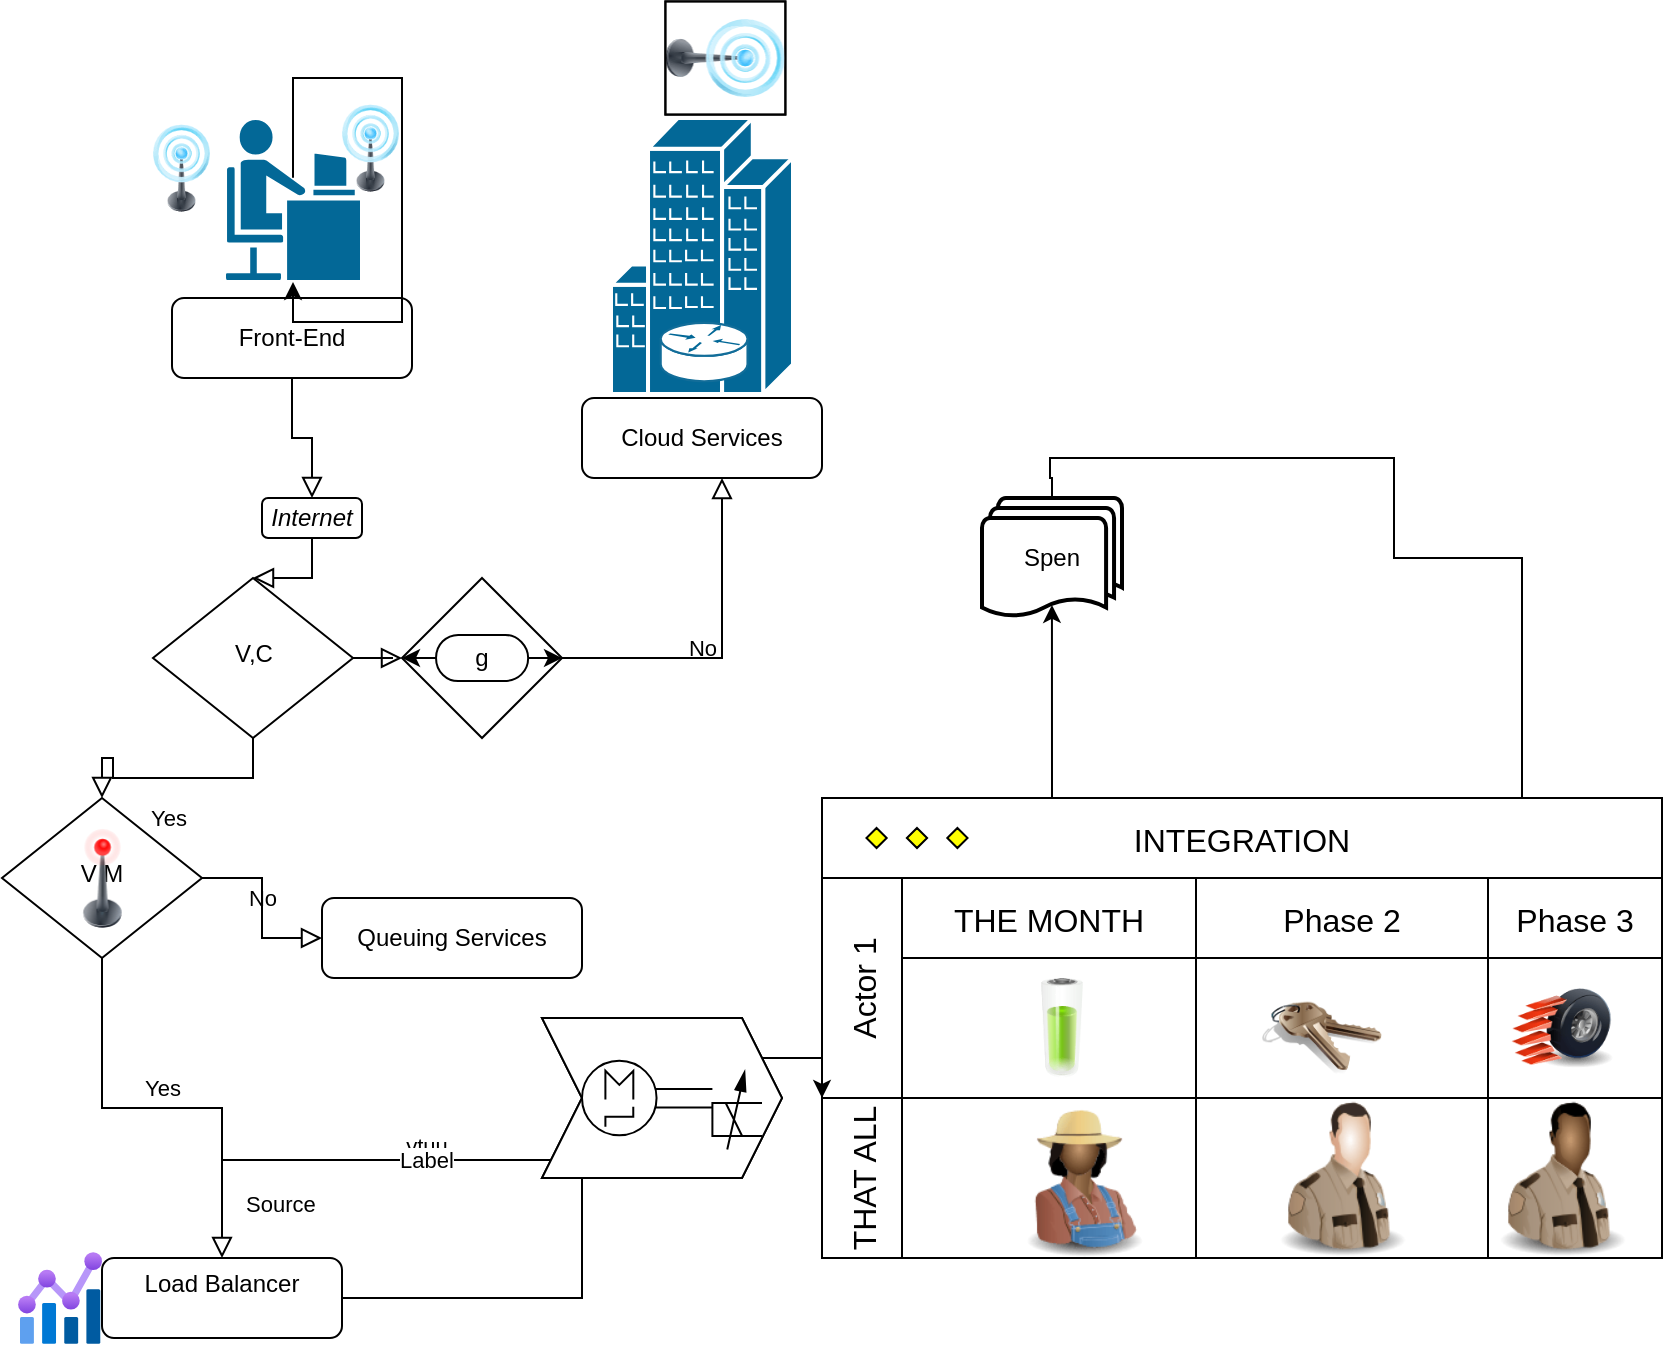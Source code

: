 <mxfile version="24.7.6">
  <diagram id="C5RBs43oDa-KdzZeNtuy" name="Page-1">
    <mxGraphModel dx="1114" dy="1775" grid="1" gridSize="10" guides="1" tooltips="1" connect="1" arrows="1" fold="1" page="1" pageScale="1" pageWidth="827" pageHeight="1169" math="0" shadow="0">
      <root>
        <mxCell id="WIyWlLk6GJQsqaUBKTNV-0" />
        <mxCell id="WIyWlLk6GJQsqaUBKTNV-1" parent="WIyWlLk6GJQsqaUBKTNV-0" />
        <mxCell id="WIyWlLk6GJQsqaUBKTNV-2" value="" style="rounded=0;html=1;jettySize=auto;orthogonalLoop=1;fontSize=11;endArrow=block;endFill=0;endSize=8;strokeWidth=1;shadow=0;labelBackgroundColor=none;edgeStyle=orthogonalEdgeStyle;" parent="WIyWlLk6GJQsqaUBKTNV-1" source="cN8vLHwPZhZ4Xk_SkVCp-0" target="WIyWlLk6GJQsqaUBKTNV-6" edge="1">
          <mxGeometry relative="1" as="geometry" />
        </mxCell>
        <mxCell id="WIyWlLk6GJQsqaUBKTNV-3" value="Front-End" style="rounded=1;whiteSpace=wrap;html=1;fontSize=12;glass=0;strokeWidth=1;shadow=0;" parent="WIyWlLk6GJQsqaUBKTNV-1" vertex="1">
          <mxGeometry x="165" y="30" width="120" height="40" as="geometry" />
        </mxCell>
        <mxCell id="WIyWlLk6GJQsqaUBKTNV-4" value="Yes" style="rounded=0;html=1;jettySize=auto;orthogonalLoop=1;fontSize=11;endArrow=block;endFill=0;endSize=8;strokeWidth=1;shadow=0;labelBackgroundColor=none;edgeStyle=orthogonalEdgeStyle;" parent="WIyWlLk6GJQsqaUBKTNV-1" source="WIyWlLk6GJQsqaUBKTNV-6" target="WIyWlLk6GJQsqaUBKTNV-10" edge="1">
          <mxGeometry y="20" relative="1" as="geometry">
            <mxPoint as="offset" />
          </mxGeometry>
        </mxCell>
        <mxCell id="WIyWlLk6GJQsqaUBKTNV-5" value="No" style="edgeStyle=orthogonalEdgeStyle;rounded=0;html=1;jettySize=auto;orthogonalLoop=1;fontSize=11;endArrow=block;endFill=0;endSize=8;strokeWidth=1;shadow=0;labelBackgroundColor=none;" parent="WIyWlLk6GJQsqaUBKTNV-1" source="36a9kYMfMAS5ei_OKQ5W-0" target="WIyWlLk6GJQsqaUBKTNV-7" edge="1">
          <mxGeometry y="10" relative="1" as="geometry">
            <mxPoint as="offset" />
            <Array as="points">
              <mxPoint x="440" y="210" />
            </Array>
          </mxGeometry>
        </mxCell>
        <mxCell id="WIyWlLk6GJQsqaUBKTNV-6" value="V,C" style="rhombus;whiteSpace=wrap;html=1;shadow=0;fontFamily=Helvetica;fontSize=12;align=center;strokeWidth=1;spacing=6;spacingTop=-4;" parent="WIyWlLk6GJQsqaUBKTNV-1" vertex="1">
          <mxGeometry x="155.5" y="170" width="100" height="80" as="geometry" />
        </mxCell>
        <mxCell id="WIyWlLk6GJQsqaUBKTNV-7" value="Cloud Services" style="rounded=1;whiteSpace=wrap;html=1;fontSize=12;glass=0;strokeWidth=1;shadow=0;" parent="WIyWlLk6GJQsqaUBKTNV-1" vertex="1">
          <mxGeometry x="370" y="80" width="120" height="40" as="geometry" />
        </mxCell>
        <mxCell id="WIyWlLk6GJQsqaUBKTNV-8" value="No" style="rounded=0;html=1;jettySize=auto;orthogonalLoop=1;fontSize=11;endArrow=block;endFill=0;endSize=8;strokeWidth=1;shadow=0;labelBackgroundColor=none;edgeStyle=orthogonalEdgeStyle;" parent="WIyWlLk6GJQsqaUBKTNV-1" source="WIyWlLk6GJQsqaUBKTNV-10" target="WIyWlLk6GJQsqaUBKTNV-11" edge="1">
          <mxGeometry x="0.333" y="20" relative="1" as="geometry">
            <mxPoint as="offset" />
          </mxGeometry>
        </mxCell>
        <mxCell id="WIyWlLk6GJQsqaUBKTNV-9" value="Yes" style="edgeStyle=orthogonalEdgeStyle;rounded=0;html=1;jettySize=auto;orthogonalLoop=1;fontSize=11;endArrow=block;endFill=0;endSize=8;strokeWidth=1;shadow=0;labelBackgroundColor=none;" parent="WIyWlLk6GJQsqaUBKTNV-1" source="WIyWlLk6GJQsqaUBKTNV-10" target="WIyWlLk6GJQsqaUBKTNV-12" edge="1">
          <mxGeometry y="10" relative="1" as="geometry">
            <mxPoint as="offset" />
          </mxGeometry>
        </mxCell>
        <mxCell id="WIyWlLk6GJQsqaUBKTNV-10" value="V M" style="rhombus;whiteSpace=wrap;html=1;shadow=0;fontFamily=Helvetica;fontSize=12;align=center;strokeWidth=1;spacing=6;spacingTop=-4;" parent="WIyWlLk6GJQsqaUBKTNV-1" vertex="1">
          <mxGeometry x="80" y="280" width="100" height="80" as="geometry" />
        </mxCell>
        <mxCell id="WIyWlLk6GJQsqaUBKTNV-11" value="Queuing Services" style="rounded=1;whiteSpace=wrap;html=1;fontSize=12;glass=0;strokeWidth=1;shadow=0;" parent="WIyWlLk6GJQsqaUBKTNV-1" vertex="1">
          <mxGeometry x="240" y="330" width="130" height="40" as="geometry" />
        </mxCell>
        <mxCell id="K9lmm6ITHRkYkjCh9aoi-13" style="edgeStyle=orthogonalEdgeStyle;rounded=0;orthogonalLoop=1;jettySize=auto;html=1;exitX=1;exitY=0.5;exitDx=0;exitDy=0;entryX=0;entryY=0;entryDx=0;entryDy=0;entryPerimeter=0;" parent="WIyWlLk6GJQsqaUBKTNV-1" source="WIyWlLk6GJQsqaUBKTNV-12" target="K9lmm6ITHRkYkjCh9aoi-9" edge="1">
          <mxGeometry relative="1" as="geometry">
            <mxPoint x="370" y="520" as="targetPoint" />
            <mxPoint x="200" y="630" as="sourcePoint" />
          </mxGeometry>
        </mxCell>
        <mxCell id="WIyWlLk6GJQsqaUBKTNV-12" value="Load Balancer&lt;div&gt;&lt;br&gt;&lt;/div&gt;" style="rounded=1;whiteSpace=wrap;html=1;fontSize=12;glass=0;strokeWidth=1;shadow=0;" parent="WIyWlLk6GJQsqaUBKTNV-1" vertex="1">
          <mxGeometry x="130" y="510" width="120" height="40" as="geometry" />
        </mxCell>
        <mxCell id="K9lmm6ITHRkYkjCh9aoi-0" value="INTEGRATION" style="shape=table;childLayout=tableLayout;startSize=40;collapsible=0;recursiveResize=0;expand=0;fontSize=16;" parent="WIyWlLk6GJQsqaUBKTNV-1" vertex="1">
          <mxGeometry x="490" y="280" width="420" height="230" as="geometry" />
        </mxCell>
        <mxCell id="K9lmm6ITHRkYkjCh9aoi-1" value="Actor 1" style="shape=tableRow;horizontal=0;swimlaneHead=0;swimlaneBody=0;top=0;left=0;strokeColor=inherit;bottom=0;right=0;dropTarget=0;fontStyle=0;fillColor=none;points=[[0,0.5],[1,0.5]];portConstraint=eastwest;startSize=40;collapsible=0;recursiveResize=0;expand=0;fontSize=16;" parent="K9lmm6ITHRkYkjCh9aoi-0" vertex="1">
          <mxGeometry y="40" width="420" height="110" as="geometry" />
        </mxCell>
        <mxCell id="K9lmm6ITHRkYkjCh9aoi-2" value="THE MONTH" style="swimlane;swimlaneHead=0;swimlaneBody=0;fontStyle=0;strokeColor=inherit;connectable=0;fillColor=none;startSize=40;collapsible=0;recursiveResize=0;expand=0;fontSize=16;" parent="K9lmm6ITHRkYkjCh9aoi-1" vertex="1">
          <mxGeometry x="40" width="147" height="110" as="geometry">
            <mxRectangle width="147" height="110" as="alternateBounds" />
          </mxGeometry>
        </mxCell>
        <mxCell id="G1_ArWrjhfc6JRguIi_L-3" value="" style="image;html=1;image=img/lib/clip_art/general/Battery_75_128x128.png" parent="K9lmm6ITHRkYkjCh9aoi-2" vertex="1">
          <mxGeometry x="40" y="50" width="80" height="50" as="geometry" />
        </mxCell>
        <mxCell id="K9lmm6ITHRkYkjCh9aoi-3" value="Phase 2" style="swimlane;swimlaneHead=0;swimlaneBody=0;fontStyle=0;strokeColor=inherit;connectable=0;fillColor=none;startSize=40;collapsible=0;recursiveResize=0;expand=0;fontSize=16;" parent="K9lmm6ITHRkYkjCh9aoi-1" vertex="1">
          <mxGeometry x="187" width="146" height="110" as="geometry">
            <mxRectangle width="146" height="110" as="alternateBounds" />
          </mxGeometry>
        </mxCell>
        <mxCell id="G1_ArWrjhfc6JRguIi_L-4" value="" style="image;html=1;image=img/lib/clip_art/general/Keys_128x128.png" parent="K9lmm6ITHRkYkjCh9aoi-3" vertex="1">
          <mxGeometry x="33" y="40" width="60" height="80" as="geometry" />
        </mxCell>
        <mxCell id="K9lmm6ITHRkYkjCh9aoi-4" value="Phase 3" style="swimlane;swimlaneHead=0;swimlaneBody=0;fontStyle=0;strokeColor=inherit;connectable=0;fillColor=none;startSize=40;collapsible=0;recursiveResize=0;expand=0;fontSize=16;" parent="K9lmm6ITHRkYkjCh9aoi-1" vertex="1">
          <mxGeometry x="333" width="87" height="110" as="geometry">
            <mxRectangle width="87" height="110" as="alternateBounds" />
          </mxGeometry>
        </mxCell>
        <mxCell id="G1_ArWrjhfc6JRguIi_L-6" value="" style="image;html=1;image=img/lib/clip_art/general/Tire_128x128.png" parent="K9lmm6ITHRkYkjCh9aoi-4" vertex="1">
          <mxGeometry x="-3" y="55" width="80" height="40" as="geometry" />
        </mxCell>
        <mxCell id="K9lmm6ITHRkYkjCh9aoi-9" value="THAT ALL" style="shape=tableRow;horizontal=0;swimlaneHead=0;swimlaneBody=0;top=0;left=0;strokeColor=inherit;bottom=0;right=0;dropTarget=0;fontStyle=0;fillColor=none;points=[[0,0.5],[1,0.5]];portConstraint=eastwest;startSize=40;collapsible=0;recursiveResize=0;expand=0;fontSize=16;" parent="K9lmm6ITHRkYkjCh9aoi-0" vertex="1">
          <mxGeometry y="150" width="420" height="80" as="geometry" />
        </mxCell>
        <mxCell id="K9lmm6ITHRkYkjCh9aoi-10" value="" style="swimlane;swimlaneHead=0;swimlaneBody=0;fontStyle=0;connectable=0;strokeColor=inherit;fillColor=none;startSize=0;collapsible=0;recursiveResize=0;expand=0;fontSize=16;" parent="K9lmm6ITHRkYkjCh9aoi-9" vertex="1">
          <mxGeometry x="40" width="147" height="80" as="geometry">
            <mxRectangle width="147" height="80" as="alternateBounds" />
          </mxGeometry>
        </mxCell>
        <mxCell id="G1_ArWrjhfc6JRguIi_L-7" value="" style="image;html=1;image=img/lib/clip_art/people/Farmer_Woman_Black_128x128.png" parent="K9lmm6ITHRkYkjCh9aoi-10" vertex="1">
          <mxGeometry x="50" width="80" height="80" as="geometry" />
        </mxCell>
        <mxCell id="K9lmm6ITHRkYkjCh9aoi-11" value="" style="swimlane;swimlaneHead=0;swimlaneBody=0;fontStyle=0;connectable=0;strokeColor=inherit;fillColor=none;startSize=0;collapsible=0;recursiveResize=0;expand=0;fontSize=16;" parent="K9lmm6ITHRkYkjCh9aoi-9" vertex="1">
          <mxGeometry x="187" width="146" height="80" as="geometry">
            <mxRectangle width="146" height="80" as="alternateBounds" />
          </mxGeometry>
        </mxCell>
        <mxCell id="G1_ArWrjhfc6JRguIi_L-8" value="" style="image;html=1;image=img/lib/clip_art/people/Security_Man_128x128.png" parent="K9lmm6ITHRkYkjCh9aoi-11" vertex="1">
          <mxGeometry x="33" width="80" height="80" as="geometry" />
        </mxCell>
        <mxCell id="K9lmm6ITHRkYkjCh9aoi-12" value="" style="swimlane;swimlaneHead=0;swimlaneBody=0;fontStyle=0;connectable=0;strokeColor=inherit;fillColor=none;startSize=0;collapsible=0;recursiveResize=0;expand=0;fontSize=16;" parent="K9lmm6ITHRkYkjCh9aoi-9" vertex="1">
          <mxGeometry x="333" width="87" height="80" as="geometry">
            <mxRectangle width="87" height="80" as="alternateBounds" />
          </mxGeometry>
        </mxCell>
        <mxCell id="G1_ArWrjhfc6JRguIi_L-9" value="" style="image;html=1;image=img/lib/clip_art/people/Security_Man_Black_128x128.png" parent="K9lmm6ITHRkYkjCh9aoi-12" vertex="1">
          <mxGeometry x="-3" width="80" height="80" as="geometry" />
        </mxCell>
        <mxCell id="cN8vLHwPZhZ4Xk_SkVCp-4" value="ytuu&lt;div&gt;&lt;br&gt;&lt;/div&gt;" style="endArrow=classic;html=1;rounded=0;entryX=-0.015;entryY=0.258;entryDx=0;entryDy=0;entryPerimeter=0;" parent="WIyWlLk6GJQsqaUBKTNV-1" edge="1">
          <mxGeometry relative="1" as="geometry">
            <mxPoint x="190" y="461" as="sourcePoint" />
            <mxPoint x="393.7" y="460.96" as="targetPoint" />
          </mxGeometry>
        </mxCell>
        <mxCell id="cN8vLHwPZhZ4Xk_SkVCp-5" value="Label" style="edgeLabel;resizable=0;html=1;;align=center;verticalAlign=middle;" parent="cN8vLHwPZhZ4Xk_SkVCp-4" connectable="0" vertex="1">
          <mxGeometry relative="1" as="geometry" />
        </mxCell>
        <mxCell id="cN8vLHwPZhZ4Xk_SkVCp-6" value="Source" style="edgeLabel;resizable=0;html=1;;align=left;verticalAlign=bottom;" parent="cN8vLHwPZhZ4Xk_SkVCp-4" connectable="0" vertex="1">
          <mxGeometry x="-1" relative="1" as="geometry">
            <mxPoint x="10" y="30" as="offset" />
          </mxGeometry>
        </mxCell>
        <mxCell id="cN8vLHwPZhZ4Xk_SkVCp-7" value="Target" style="edgeLabel;resizable=0;html=1;;align=right;verticalAlign=bottom;" parent="cN8vLHwPZhZ4Xk_SkVCp-4" connectable="0" vertex="1">
          <mxGeometry x="1" relative="1" as="geometry" />
        </mxCell>
        <mxCell id="8sk5rrEN35wD6zuWlLkL-0" value="" style="rounded=0;html=1;jettySize=auto;orthogonalLoop=1;fontSize=11;endArrow=block;endFill=0;endSize=8;strokeWidth=1;shadow=0;labelBackgroundColor=none;edgeStyle=orthogonalEdgeStyle;" parent="WIyWlLk6GJQsqaUBKTNV-1" source="WIyWlLk6GJQsqaUBKTNV-3" target="cN8vLHwPZhZ4Xk_SkVCp-0" edge="1">
          <mxGeometry relative="1" as="geometry">
            <mxPoint x="235" y="110" as="sourcePoint" />
            <mxPoint x="220" y="170" as="targetPoint" />
          </mxGeometry>
        </mxCell>
        <mxCell id="cN8vLHwPZhZ4Xk_SkVCp-0" value="Internet" style="rounded=1;whiteSpace=wrap;html=1;fontStyle=2" parent="WIyWlLk6GJQsqaUBKTNV-1" vertex="1">
          <mxGeometry x="210" y="130" width="50" height="20" as="geometry" />
        </mxCell>
        <mxCell id="8sk5rrEN35wD6zuWlLkL-1" value="" style="edgeStyle=orthogonalEdgeStyle;rounded=0;html=1;jettySize=auto;orthogonalLoop=1;fontSize=11;endArrow=block;endFill=0;endSize=8;strokeWidth=1;shadow=0;labelBackgroundColor=none;" parent="WIyWlLk6GJQsqaUBKTNV-1" source="WIyWlLk6GJQsqaUBKTNV-6" target="36a9kYMfMAS5ei_OKQ5W-0" edge="1">
          <mxGeometry y="10" relative="1" as="geometry">
            <mxPoint as="offset" />
            <Array as="points" />
            <mxPoint x="250" y="210" as="sourcePoint" />
            <mxPoint x="410" y="90" as="targetPoint" />
          </mxGeometry>
        </mxCell>
        <mxCell id="36a9kYMfMAS5ei_OKQ5W-0" value="g" style="rhombus;whiteSpace=wrap;html=1;" parent="WIyWlLk6GJQsqaUBKTNV-1" vertex="1">
          <mxGeometry x="280" y="170" width="80" height="80" as="geometry" />
        </mxCell>
        <mxCell id="LERAnsDfblFJw3YjVmCZ-1" value="" style="shape=step;perimeter=stepPerimeter;whiteSpace=wrap;html=1;fixedSize=1;" parent="WIyWlLk6GJQsqaUBKTNV-1" vertex="1">
          <mxGeometry x="350" y="390" width="120" height="80" as="geometry" />
        </mxCell>
        <mxCell id="LERAnsDfblFJw3YjVmCZ-2" value="" style="shape=step;perimeter=stepPerimeter;whiteSpace=wrap;html=1;fixedSize=1;" parent="WIyWlLk6GJQsqaUBKTNV-1" vertex="1">
          <mxGeometry x="350" y="390" width="120" height="80" as="geometry" />
        </mxCell>
        <mxCell id="G1_ArWrjhfc6JRguIi_L-10" value="" style="image;html=1;image=img/lib/clip_art/telecommunication/Signal_tower_on_128x128.png;imageBackground=default;imageBorder=default;fillStyle=zigzag-line;direction=south;" parent="WIyWlLk6GJQsqaUBKTNV-1" vertex="1">
          <mxGeometry x="411.7" y="-118.3" width="60" height="56.6" as="geometry" />
        </mxCell>
        <mxCell id="G1_ArWrjhfc6JRguIi_L-12" value="" style="image;html=1;image=img/lib/clip_art/telecommunication/Signal_tower_off_128x128.png" parent="WIyWlLk6GJQsqaUBKTNV-1" vertex="1">
          <mxGeometry x="90" y="295" width="80" height="50" as="geometry" />
        </mxCell>
        <mxCell id="G1_ArWrjhfc6JRguIi_L-13" value="Spen" style="strokeWidth=2;html=1;shape=mxgraph.flowchart.multi-document;whiteSpace=wrap;" parent="WIyWlLk6GJQsqaUBKTNV-1" vertex="1">
          <mxGeometry x="570" y="130" width="70" height="60" as="geometry" />
        </mxCell>
        <mxCell id="G1_ArWrjhfc6JRguIi_L-14" value="" style="verticalLabelPosition=bottom;verticalAlign=top;html=1;shape=mxgraph.flowchart.parallel_mode;pointerEvents=1" parent="WIyWlLk6GJQsqaUBKTNV-1" vertex="1">
          <mxGeometry x="490" y="280" width="95" height="40" as="geometry" />
        </mxCell>
        <mxCell id="G1_ArWrjhfc6JRguIi_L-18" value="" style="verticalLabelPosition=bottom;aspect=fixed;html=1;verticalAlign=top;fillColor=strokeColor;align=center;outlineConnect=0;shape=mxgraph.fluid_power.x10070;points=[[1,0.38,0],[1,0.5,0],[1,0.62,0]]" parent="WIyWlLk6GJQsqaUBKTNV-1" vertex="1">
          <mxGeometry x="370" y="411.36" width="65.2" height="37.28" as="geometry" />
        </mxCell>
        <mxCell id="G1_ArWrjhfc6JRguIi_L-19" value="" style="verticalLabelPosition=bottom;aspect=fixed;html=1;verticalAlign=top;fillColor=strokeColor;align=center;outlineConnect=0;shape=mxgraph.fluid_power.x10150;points=[[0,0.39,0],[0,0.605,0],[0,0.82,0]]" parent="WIyWlLk6GJQsqaUBKTNV-1" vertex="1">
          <mxGeometry x="435.2" y="417.38" width="24.8" height="38.4" as="geometry" />
        </mxCell>
        <mxCell id="G1_ArWrjhfc6JRguIi_L-21" style="edgeStyle=orthogonalEdgeStyle;rounded=0;orthogonalLoop=1;jettySize=auto;html=1;exitX=0;exitY=0.5;exitDx=0;exitDy=0;exitPerimeter=0;" parent="WIyWlLk6GJQsqaUBKTNV-1" source="G1_ArWrjhfc6JRguIi_L-20" edge="1">
          <mxGeometry relative="1" as="geometry">
            <mxPoint x="280" y="210" as="targetPoint" />
          </mxGeometry>
        </mxCell>
        <mxCell id="G1_ArWrjhfc6JRguIi_L-22" style="edgeStyle=orthogonalEdgeStyle;rounded=0;orthogonalLoop=1;jettySize=auto;html=1;exitX=1;exitY=0.5;exitDx=0;exitDy=0;exitPerimeter=0;entryX=1;entryY=0.5;entryDx=0;entryDy=0;" parent="WIyWlLk6GJQsqaUBKTNV-1" source="G1_ArWrjhfc6JRguIi_L-20" target="36a9kYMfMAS5ei_OKQ5W-0" edge="1">
          <mxGeometry relative="1" as="geometry" />
        </mxCell>
        <mxCell id="G1_ArWrjhfc6JRguIi_L-20" value="" style="verticalLabelPosition=bottom;aspect=fixed;html=1;verticalAlign=top;fillColor=strokeColor;align=center;outlineConnect=0;shape=mxgraph.fluid_power.x12370;points=[[0,0.5,0],[1,0.5,0]]" parent="WIyWlLk6GJQsqaUBKTNV-1" vertex="1">
          <mxGeometry x="285" y="198.45" width="70" height="23.1" as="geometry" />
        </mxCell>
        <mxCell id="G1_ArWrjhfc6JRguIi_L-23" value="" style="shape=mxgraph.cisco.routers.router_in_building;sketch=0;html=1;pointerEvents=1;dashed=0;fillColor=#036897;strokeColor=#ffffff;strokeWidth=2;verticalLabelPosition=bottom;verticalAlign=top;align=center;outlineConnect=0;" parent="WIyWlLk6GJQsqaUBKTNV-1" vertex="1">
          <mxGeometry x="384.5" y="-60" width="91" height="138" as="geometry" />
        </mxCell>
        <mxCell id="G1_ArWrjhfc6JRguIi_L-24" value="" style="shape=mxgraph.cisco.people.androgenous_person;sketch=0;html=1;pointerEvents=1;dashed=0;fillColor=#036897;strokeColor=#ffffff;strokeWidth=2;verticalLabelPosition=bottom;verticalAlign=top;align=center;outlineConnect=0;" parent="WIyWlLk6GJQsqaUBKTNV-1" vertex="1">
          <mxGeometry x="191" y="-60" width="69" height="82" as="geometry" />
        </mxCell>
        <mxCell id="G1_ArWrjhfc6JRguIi_L-25" value="" style="image;aspect=fixed;html=1;points=[];align=center;fontSize=12;image=img/lib/azure2/management_governance/Metrics.svg;" parent="WIyWlLk6GJQsqaUBKTNV-1" vertex="1">
          <mxGeometry x="88.06" y="503.97" width="41.94" height="52.07" as="geometry" />
        </mxCell>
        <mxCell id="G1_ArWrjhfc6JRguIi_L-26" value="" style="image;html=1;image=img/lib/clip_art/telecommunication/Signal_tower_on_128x128.png" parent="WIyWlLk6GJQsqaUBKTNV-1" vertex="1">
          <mxGeometry x="250" y="-80" width="28.5" height="70" as="geometry" />
        </mxCell>
        <mxCell id="cPyhhsT_Q8YuD4qYqS2C-0" style="edgeStyle=orthogonalEdgeStyle;rounded=0;orthogonalLoop=1;jettySize=auto;html=1;entryX=0.511;entryY=0.75;entryDx=0;entryDy=0;entryPerimeter=0;" parent="WIyWlLk6GJQsqaUBKTNV-1" edge="1">
          <mxGeometry relative="1" as="geometry">
            <Array as="points">
              <mxPoint x="605" y="120" />
              <mxPoint x="604" y="120" />
              <mxPoint x="604" y="110" />
              <mxPoint x="776" y="110" />
              <mxPoint x="776" y="160" />
              <mxPoint x="840" y="160" />
              <mxPoint x="840" y="280" />
              <mxPoint x="605" y="280" />
            </Array>
            <mxPoint x="605" y="130" as="sourcePoint" />
            <mxPoint x="604.968" y="183.45" as="targetPoint" />
          </mxGeometry>
        </mxCell>
        <mxCell id="V9U85RwLZLyZKLjCJhpw-0" style="edgeStyle=orthogonalEdgeStyle;rounded=0;orthogonalLoop=1;jettySize=auto;html=1;exitX=0.5;exitY=0.365;exitDx=0;exitDy=0;exitPerimeter=0;" parent="WIyWlLk6GJQsqaUBKTNV-1" source="G1_ArWrjhfc6JRguIi_L-24" target="G1_ArWrjhfc6JRguIi_L-24" edge="1">
          <mxGeometry relative="1" as="geometry" />
        </mxCell>
        <mxCell id="tJxv38skYOOEkARRN_ab-0" value="" style="image;html=1;image=img/lib/clip_art/telecommunication/Signal_tower_on_128x128.png" parent="WIyWlLk6GJQsqaUBKTNV-1" vertex="1">
          <mxGeometry x="155.5" y="-70" width="28.5" height="70" as="geometry" />
        </mxCell>
      </root>
    </mxGraphModel>
  </diagram>
</mxfile>
